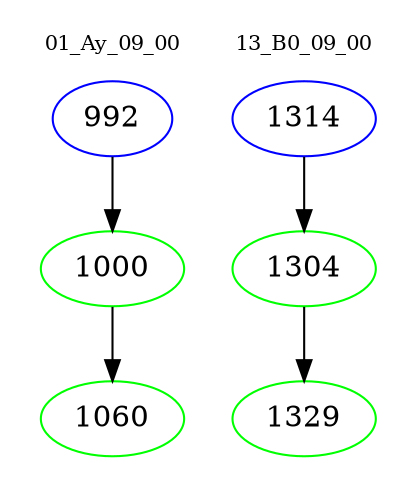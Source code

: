 digraph{
subgraph cluster_0 {
color = white
label = "01_Ay_09_00";
fontsize=10;
T0_992 [label="992", color="blue"]
T0_992 -> T0_1000 [color="black"]
T0_1000 [label="1000", color="green"]
T0_1000 -> T0_1060 [color="black"]
T0_1060 [label="1060", color="green"]
}
subgraph cluster_1 {
color = white
label = "13_B0_09_00";
fontsize=10;
T1_1314 [label="1314", color="blue"]
T1_1314 -> T1_1304 [color="black"]
T1_1304 [label="1304", color="green"]
T1_1304 -> T1_1329 [color="black"]
T1_1329 [label="1329", color="green"]
}
}
